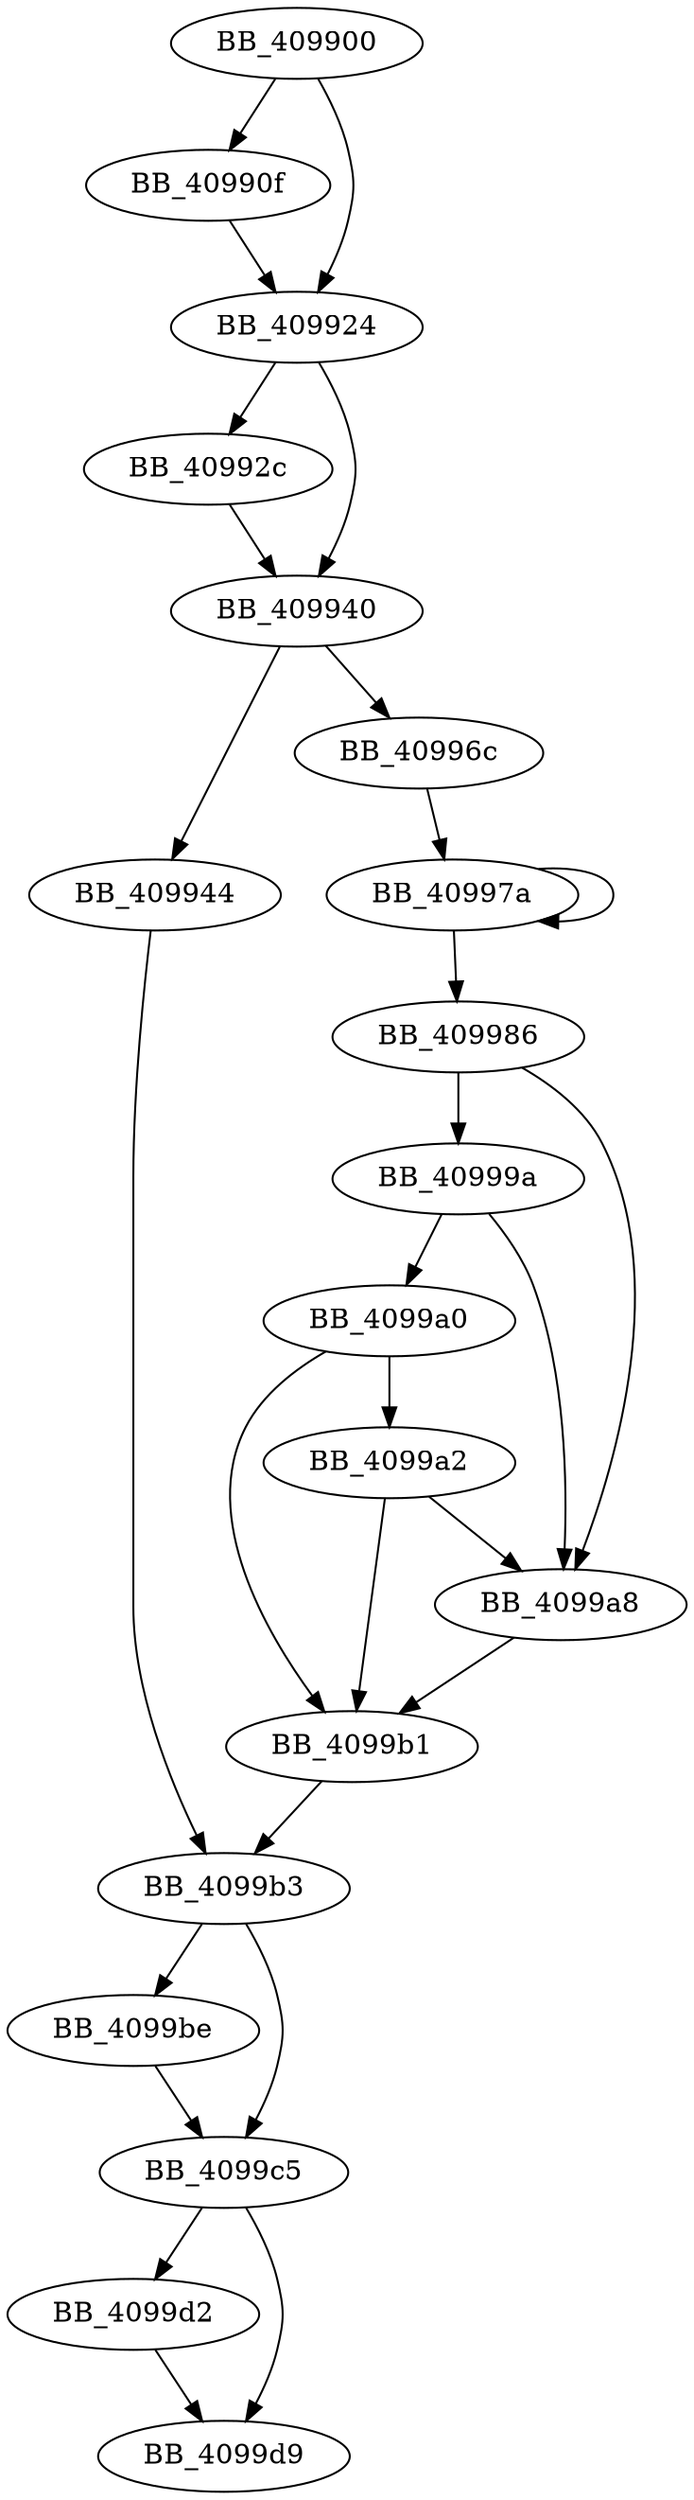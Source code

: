 DiGraph __alldvrm{
BB_409900->BB_40990f
BB_409900->BB_409924
BB_40990f->BB_409924
BB_409924->BB_40992c
BB_409924->BB_409940
BB_40992c->BB_409940
BB_409940->BB_409944
BB_409940->BB_40996c
BB_409944->BB_4099b3
BB_40996c->BB_40997a
BB_40997a->BB_40997a
BB_40997a->BB_409986
BB_409986->BB_40999a
BB_409986->BB_4099a8
BB_40999a->BB_4099a0
BB_40999a->BB_4099a8
BB_4099a0->BB_4099a2
BB_4099a0->BB_4099b1
BB_4099a2->BB_4099a8
BB_4099a2->BB_4099b1
BB_4099a8->BB_4099b1
BB_4099b1->BB_4099b3
BB_4099b3->BB_4099be
BB_4099b3->BB_4099c5
BB_4099be->BB_4099c5
BB_4099c5->BB_4099d2
BB_4099c5->BB_4099d9
BB_4099d2->BB_4099d9
}
